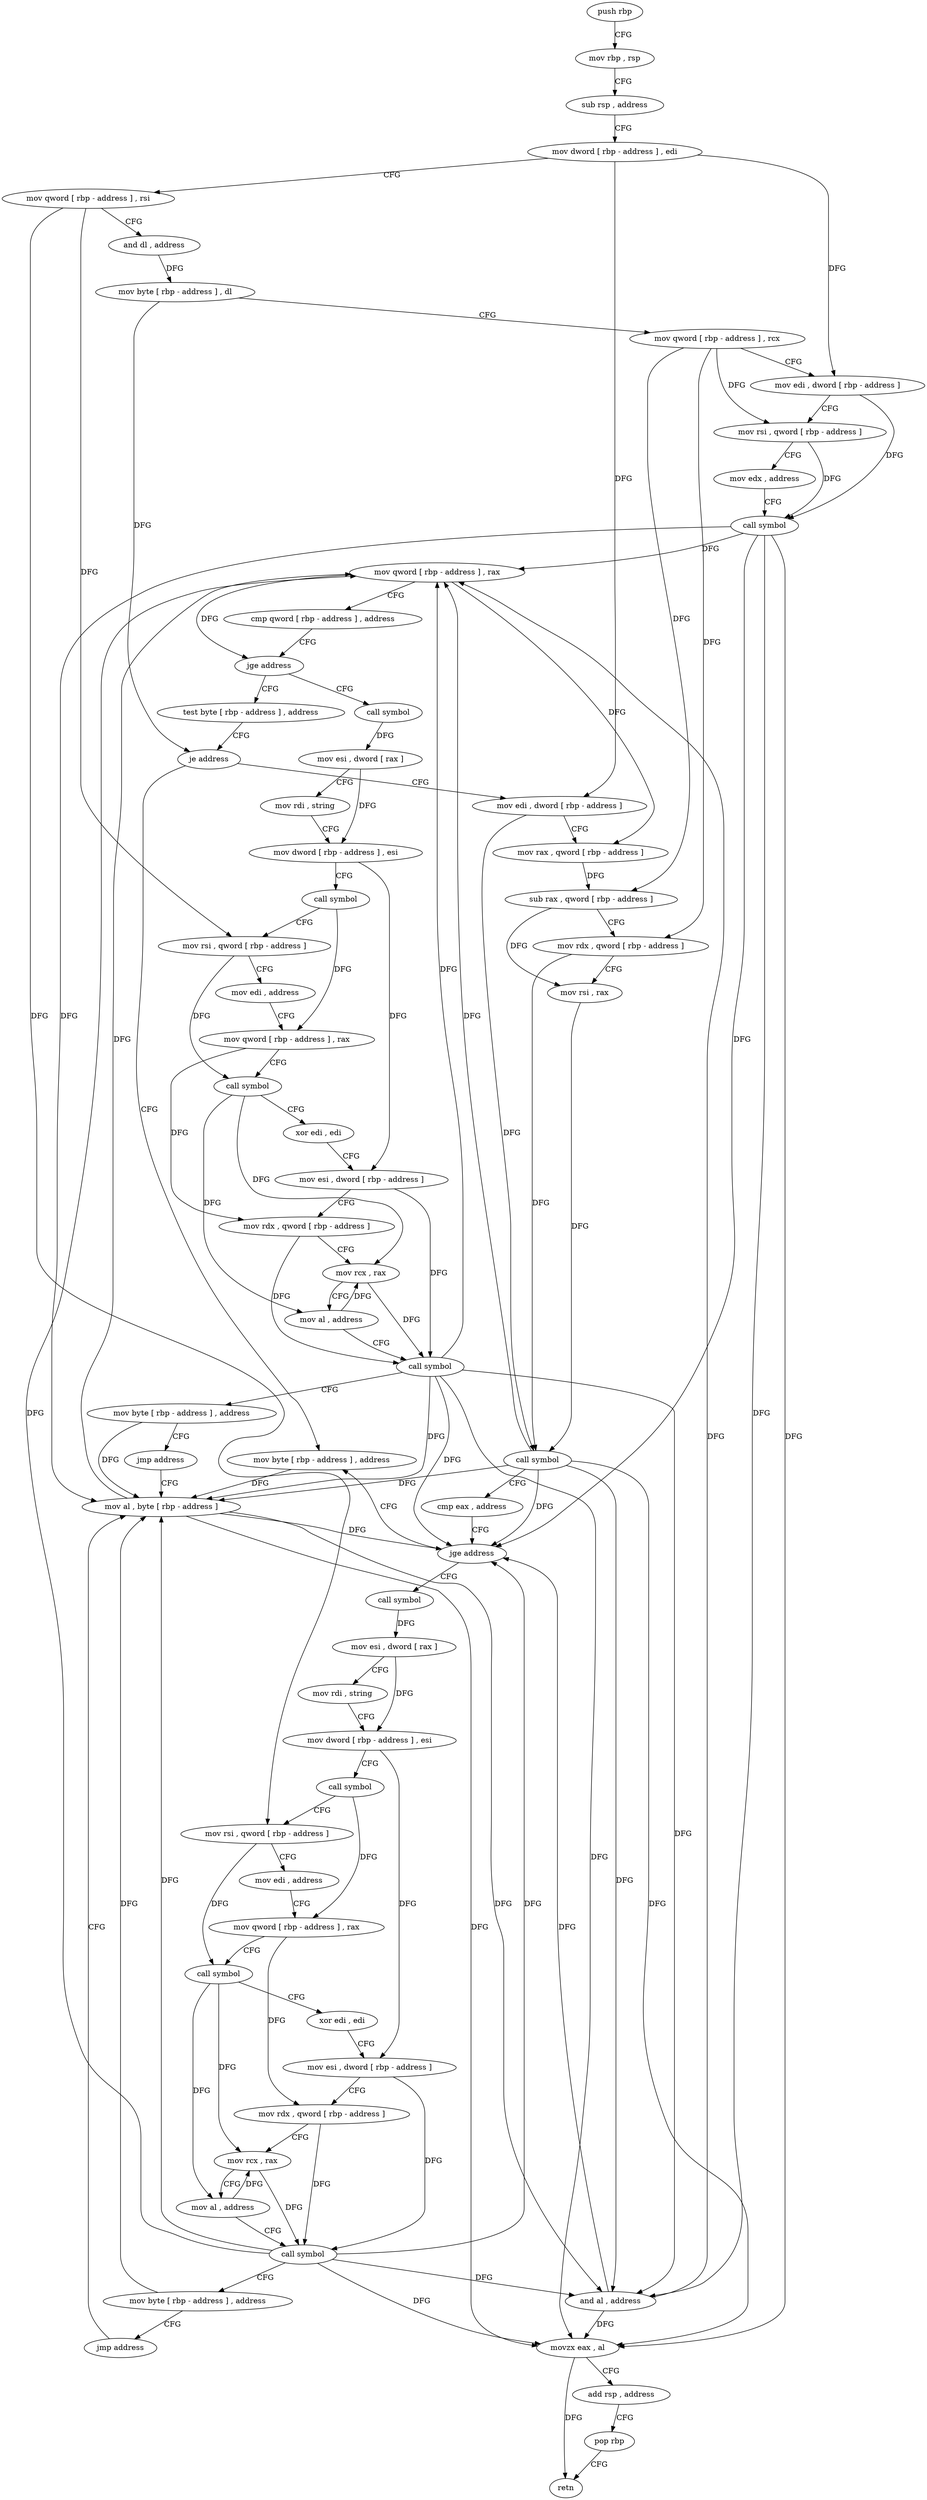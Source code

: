 digraph "func" {
"4243040" [label = "push rbp" ]
"4243041" [label = "mov rbp , rsp" ]
"4243044" [label = "sub rsp , address" ]
"4243048" [label = "mov dword [ rbp - address ] , edi" ]
"4243051" [label = "mov qword [ rbp - address ] , rsi" ]
"4243055" [label = "and dl , address" ]
"4243058" [label = "mov byte [ rbp - address ] , dl" ]
"4243061" [label = "mov qword [ rbp - address ] , rcx" ]
"4243065" [label = "mov edi , dword [ rbp - address ]" ]
"4243068" [label = "mov rsi , qword [ rbp - address ]" ]
"4243072" [label = "mov edx , address" ]
"4243077" [label = "call symbol" ]
"4243082" [label = "mov qword [ rbp - address ] , rax" ]
"4243086" [label = "cmp qword [ rbp - address ] , address" ]
"4243091" [label = "jge address" ]
"4243168" [label = "test byte [ rbp - address ] , address" ]
"4243097" [label = "call symbol" ]
"4243172" [label = "je address" ]
"4243281" [label = "mov byte [ rbp - address ] , address" ]
"4243178" [label = "mov edi , dword [ rbp - address ]" ]
"4243102" [label = "mov esi , dword [ rax ]" ]
"4243104" [label = "mov rdi , string" ]
"4243114" [label = "mov dword [ rbp - address ] , esi" ]
"4243117" [label = "call symbol" ]
"4243122" [label = "mov rsi , qword [ rbp - address ]" ]
"4243126" [label = "mov edi , address" ]
"4243131" [label = "mov qword [ rbp - address ] , rax" ]
"4243135" [label = "call symbol" ]
"4243140" [label = "xor edi , edi" ]
"4243142" [label = "mov esi , dword [ rbp - address ]" ]
"4243145" [label = "mov rdx , qword [ rbp - address ]" ]
"4243149" [label = "mov rcx , rax" ]
"4243152" [label = "mov al , address" ]
"4243154" [label = "call symbol" ]
"4243159" [label = "mov byte [ rbp - address ] , address" ]
"4243163" [label = "jmp address" ]
"4243285" [label = "mov al , byte [ rbp - address ]" ]
"4243181" [label = "mov rax , qword [ rbp - address ]" ]
"4243185" [label = "sub rax , qword [ rbp - address ]" ]
"4243189" [label = "mov rdx , qword [ rbp - address ]" ]
"4243193" [label = "mov rsi , rax" ]
"4243196" [label = "call symbol" ]
"4243201" [label = "cmp eax , address" ]
"4243204" [label = "jge address" ]
"4243210" [label = "call symbol" ]
"4243288" [label = "and al , address" ]
"4243290" [label = "movzx eax , al" ]
"4243293" [label = "add rsp , address" ]
"4243297" [label = "pop rbp" ]
"4243298" [label = "retn" ]
"4243215" [label = "mov esi , dword [ rax ]" ]
"4243217" [label = "mov rdi , string" ]
"4243227" [label = "mov dword [ rbp - address ] , esi" ]
"4243230" [label = "call symbol" ]
"4243235" [label = "mov rsi , qword [ rbp - address ]" ]
"4243239" [label = "mov edi , address" ]
"4243244" [label = "mov qword [ rbp - address ] , rax" ]
"4243248" [label = "call symbol" ]
"4243253" [label = "xor edi , edi" ]
"4243255" [label = "mov esi , dword [ rbp - address ]" ]
"4243258" [label = "mov rdx , qword [ rbp - address ]" ]
"4243262" [label = "mov rcx , rax" ]
"4243265" [label = "mov al , address" ]
"4243267" [label = "call symbol" ]
"4243272" [label = "mov byte [ rbp - address ] , address" ]
"4243276" [label = "jmp address" ]
"4243040" -> "4243041" [ label = "CFG" ]
"4243041" -> "4243044" [ label = "CFG" ]
"4243044" -> "4243048" [ label = "CFG" ]
"4243048" -> "4243051" [ label = "CFG" ]
"4243048" -> "4243065" [ label = "DFG" ]
"4243048" -> "4243178" [ label = "DFG" ]
"4243051" -> "4243055" [ label = "CFG" ]
"4243051" -> "4243122" [ label = "DFG" ]
"4243051" -> "4243235" [ label = "DFG" ]
"4243055" -> "4243058" [ label = "DFG" ]
"4243058" -> "4243061" [ label = "CFG" ]
"4243058" -> "4243172" [ label = "DFG" ]
"4243061" -> "4243065" [ label = "CFG" ]
"4243061" -> "4243068" [ label = "DFG" ]
"4243061" -> "4243185" [ label = "DFG" ]
"4243061" -> "4243189" [ label = "DFG" ]
"4243065" -> "4243068" [ label = "CFG" ]
"4243065" -> "4243077" [ label = "DFG" ]
"4243068" -> "4243072" [ label = "CFG" ]
"4243068" -> "4243077" [ label = "DFG" ]
"4243072" -> "4243077" [ label = "CFG" ]
"4243077" -> "4243082" [ label = "DFG" ]
"4243077" -> "4243204" [ label = "DFG" ]
"4243077" -> "4243285" [ label = "DFG" ]
"4243077" -> "4243288" [ label = "DFG" ]
"4243077" -> "4243290" [ label = "DFG" ]
"4243082" -> "4243086" [ label = "CFG" ]
"4243082" -> "4243091" [ label = "DFG" ]
"4243082" -> "4243181" [ label = "DFG" ]
"4243086" -> "4243091" [ label = "CFG" ]
"4243091" -> "4243168" [ label = "CFG" ]
"4243091" -> "4243097" [ label = "CFG" ]
"4243168" -> "4243172" [ label = "CFG" ]
"4243097" -> "4243102" [ label = "DFG" ]
"4243172" -> "4243281" [ label = "CFG" ]
"4243172" -> "4243178" [ label = "CFG" ]
"4243281" -> "4243285" [ label = "DFG" ]
"4243178" -> "4243181" [ label = "CFG" ]
"4243178" -> "4243196" [ label = "DFG" ]
"4243102" -> "4243104" [ label = "CFG" ]
"4243102" -> "4243114" [ label = "DFG" ]
"4243104" -> "4243114" [ label = "CFG" ]
"4243114" -> "4243117" [ label = "CFG" ]
"4243114" -> "4243142" [ label = "DFG" ]
"4243117" -> "4243122" [ label = "CFG" ]
"4243117" -> "4243131" [ label = "DFG" ]
"4243122" -> "4243126" [ label = "CFG" ]
"4243122" -> "4243135" [ label = "DFG" ]
"4243126" -> "4243131" [ label = "CFG" ]
"4243131" -> "4243135" [ label = "CFG" ]
"4243131" -> "4243145" [ label = "DFG" ]
"4243135" -> "4243140" [ label = "CFG" ]
"4243135" -> "4243149" [ label = "DFG" ]
"4243135" -> "4243152" [ label = "DFG" ]
"4243140" -> "4243142" [ label = "CFG" ]
"4243142" -> "4243145" [ label = "CFG" ]
"4243142" -> "4243154" [ label = "DFG" ]
"4243145" -> "4243149" [ label = "CFG" ]
"4243145" -> "4243154" [ label = "DFG" ]
"4243149" -> "4243152" [ label = "CFG" ]
"4243149" -> "4243154" [ label = "DFG" ]
"4243152" -> "4243154" [ label = "CFG" ]
"4243152" -> "4243149" [ label = "DFG" ]
"4243154" -> "4243159" [ label = "CFG" ]
"4243154" -> "4243082" [ label = "DFG" ]
"4243154" -> "4243204" [ label = "DFG" ]
"4243154" -> "4243285" [ label = "DFG" ]
"4243154" -> "4243288" [ label = "DFG" ]
"4243154" -> "4243290" [ label = "DFG" ]
"4243159" -> "4243163" [ label = "CFG" ]
"4243159" -> "4243285" [ label = "DFG" ]
"4243163" -> "4243285" [ label = "CFG" ]
"4243285" -> "4243288" [ label = "DFG" ]
"4243285" -> "4243082" [ label = "DFG" ]
"4243285" -> "4243204" [ label = "DFG" ]
"4243285" -> "4243290" [ label = "DFG" ]
"4243181" -> "4243185" [ label = "DFG" ]
"4243185" -> "4243189" [ label = "CFG" ]
"4243185" -> "4243193" [ label = "DFG" ]
"4243189" -> "4243193" [ label = "CFG" ]
"4243189" -> "4243196" [ label = "DFG" ]
"4243193" -> "4243196" [ label = "DFG" ]
"4243196" -> "4243201" [ label = "CFG" ]
"4243196" -> "4243082" [ label = "DFG" ]
"4243196" -> "4243204" [ label = "DFG" ]
"4243196" -> "4243285" [ label = "DFG" ]
"4243196" -> "4243288" [ label = "DFG" ]
"4243196" -> "4243290" [ label = "DFG" ]
"4243201" -> "4243204" [ label = "CFG" ]
"4243204" -> "4243281" [ label = "CFG" ]
"4243204" -> "4243210" [ label = "CFG" ]
"4243210" -> "4243215" [ label = "DFG" ]
"4243288" -> "4243290" [ label = "DFG" ]
"4243288" -> "4243082" [ label = "DFG" ]
"4243288" -> "4243204" [ label = "DFG" ]
"4243290" -> "4243293" [ label = "CFG" ]
"4243290" -> "4243298" [ label = "DFG" ]
"4243293" -> "4243297" [ label = "CFG" ]
"4243297" -> "4243298" [ label = "CFG" ]
"4243215" -> "4243217" [ label = "CFG" ]
"4243215" -> "4243227" [ label = "DFG" ]
"4243217" -> "4243227" [ label = "CFG" ]
"4243227" -> "4243230" [ label = "CFG" ]
"4243227" -> "4243255" [ label = "DFG" ]
"4243230" -> "4243235" [ label = "CFG" ]
"4243230" -> "4243244" [ label = "DFG" ]
"4243235" -> "4243239" [ label = "CFG" ]
"4243235" -> "4243248" [ label = "DFG" ]
"4243239" -> "4243244" [ label = "CFG" ]
"4243244" -> "4243248" [ label = "CFG" ]
"4243244" -> "4243258" [ label = "DFG" ]
"4243248" -> "4243253" [ label = "CFG" ]
"4243248" -> "4243262" [ label = "DFG" ]
"4243248" -> "4243265" [ label = "DFG" ]
"4243253" -> "4243255" [ label = "CFG" ]
"4243255" -> "4243258" [ label = "CFG" ]
"4243255" -> "4243267" [ label = "DFG" ]
"4243258" -> "4243262" [ label = "CFG" ]
"4243258" -> "4243267" [ label = "DFG" ]
"4243262" -> "4243265" [ label = "CFG" ]
"4243262" -> "4243267" [ label = "DFG" ]
"4243265" -> "4243267" [ label = "CFG" ]
"4243265" -> "4243262" [ label = "DFG" ]
"4243267" -> "4243272" [ label = "CFG" ]
"4243267" -> "4243082" [ label = "DFG" ]
"4243267" -> "4243204" [ label = "DFG" ]
"4243267" -> "4243288" [ label = "DFG" ]
"4243267" -> "4243290" [ label = "DFG" ]
"4243267" -> "4243285" [ label = "DFG" ]
"4243272" -> "4243276" [ label = "CFG" ]
"4243272" -> "4243285" [ label = "DFG" ]
"4243276" -> "4243285" [ label = "CFG" ]
}
